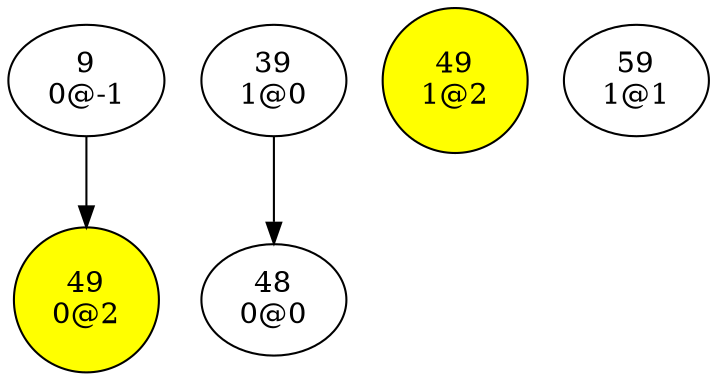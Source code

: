 digraph {
"9
0@-1"->"49
0@2";
"39
1@0"->"48
0@0";
"48
0@0";
"49
0@2";
"49
1@2";
"59
1@1";
"49
0@2"[shape=circle, style=filled, fillcolor=yellow];
"49
1@2"[shape=circle, style=filled, fillcolor=yellow];
}